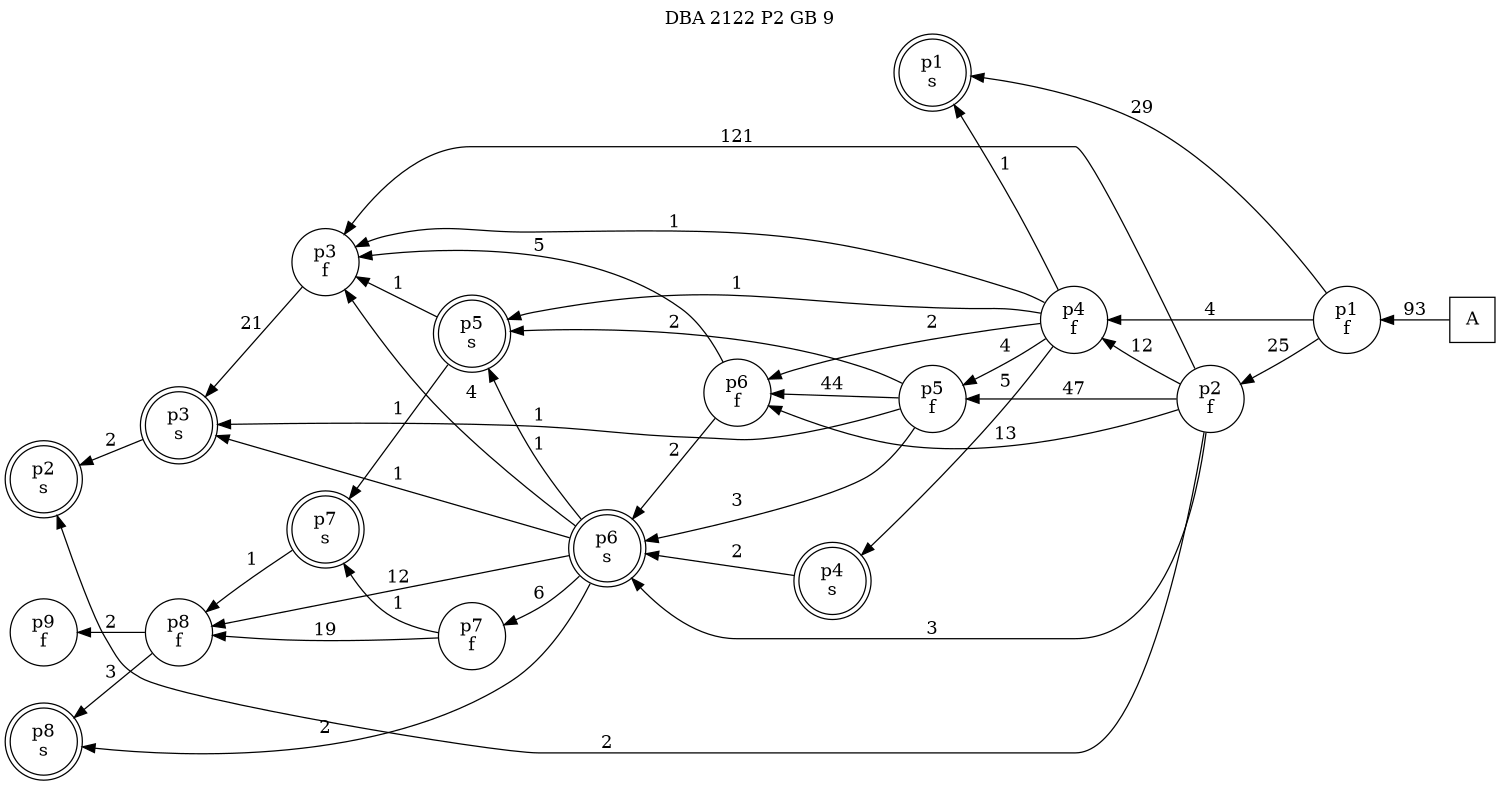 digraph DBA_2122_P2_GB_9_GOOD {
labelloc="tl"
label= " DBA 2122 P2 GB 9 "
rankdir="RL";
graph [ size=" 10 , 10 !"]

"A" [shape="square" label="A"]
"p1_f" [shape="circle" label="p1
f"]
"p1_s" [shape="doublecircle" label="p1
s"]
"p2_f" [shape="circle" label="p2
f"]
"p3_f" [shape="circle" label="p3
f"]
"p4_f" [shape="circle" label="p4
f"]
"p2_s" [shape="doublecircle" label="p2
s"]
"p3_s" [shape="doublecircle" label="p3
s"]
"p4_s" [shape="doublecircle" label="p4
s"]
"p5_f" [shape="circle" label="p5
f"]
"p5_s" [shape="doublecircle" label="p5
s"]
"p6_f" [shape="circle" label="p6
f"]
"p6_s" [shape="doublecircle" label="p6
s"]
"p8_s" [shape="doublecircle" label="p8
s"]
"p7_f" [shape="circle" label="p7
f"]
"p7_s" [shape="doublecircle" label="p7
s"]
"p8_f" [shape="circle" label="p8
f"]
"p9_f" [shape="circle" label="p9
f"]
"A" -> "p1_f" [ label=93]
"p1_f" -> "p1_s" [ label=29]
"p1_f" -> "p2_f" [ label=25]
"p1_f" -> "p4_f" [ label=4]
"p2_f" -> "p3_f" [ label=121]
"p2_f" -> "p4_f" [ label=12]
"p2_f" -> "p2_s" [ label=2]
"p2_f" -> "p5_f" [ label=47]
"p2_f" -> "p6_f" [ label=13]
"p2_f" -> "p6_s" [ label=3]
"p3_f" -> "p3_s" [ label=21]
"p4_f" -> "p1_s" [ label=1]
"p4_f" -> "p3_f" [ label=1]
"p4_f" -> "p4_s" [ label=5]
"p4_f" -> "p5_f" [ label=4]
"p4_f" -> "p5_s" [ label=1]
"p4_f" -> "p6_f" [ label=2]
"p3_s" -> "p2_s" [ label=2]
"p4_s" -> "p6_s" [ label=2]
"p5_f" -> "p3_s" [ label=1]
"p5_f" -> "p5_s" [ label=2]
"p5_f" -> "p6_f" [ label=44]
"p5_f" -> "p6_s" [ label=3]
"p5_s" -> "p3_f" [ label=1]
"p5_s" -> "p7_s" [ label=1]
"p6_f" -> "p3_f" [ label=5]
"p6_f" -> "p6_s" [ label=2]
"p6_s" -> "p3_f" [ label=4]
"p6_s" -> "p3_s" [ label=1]
"p6_s" -> "p5_s" [ label=1]
"p6_s" -> "p8_s" [ label=2]
"p6_s" -> "p7_f" [ label=6]
"p6_s" -> "p8_f" [ label=12]
"p7_f" -> "p7_s" [ label=1]
"p7_f" -> "p8_f" [ label=19]
"p7_s" -> "p8_f" [ label=1]
"p8_f" -> "p8_s" [ label=3]
"p8_f" -> "p9_f" [ label=2]
}
